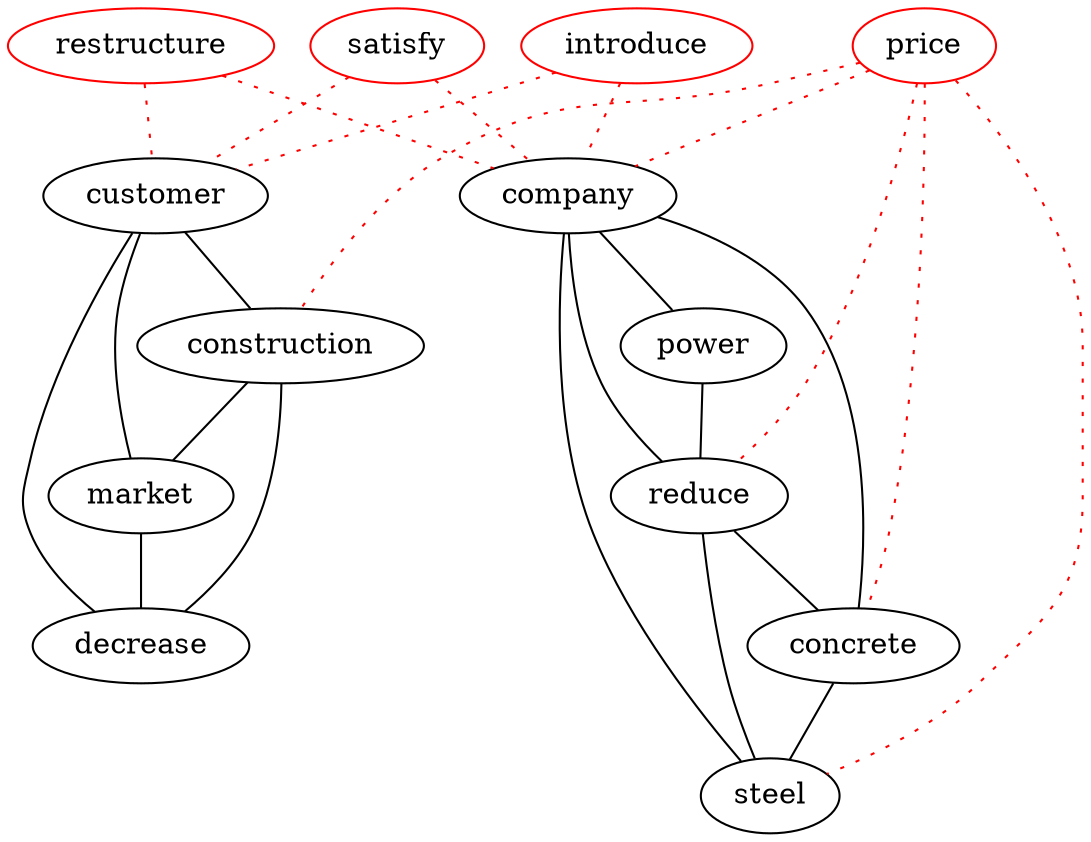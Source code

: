 graph keygraph {
graph [size="10,10", overlap="scale"]
construction [color="black"]
power [color="black"]
steel [color="black"]
decrease [color="black"]
customer [color="black"]
company [color="black"]
concrete [color="black"]
market [color="black"]
reduce [color="black"]
introduce [color="red"]
restructure [color="red"]
price [color="red"]
satisfy [color="red"]
company--power
company--concrete
company--steel
company--reduce
power--reduce
reduce--concrete
reduce--steel
concrete--steel
customer--construction
customer--market
customer--decrease
construction--market
construction--decrease
market--decrease
introduce--customer [color="red", style="dotted"]
introduce--company [color="red", style="dotted"]
restructure--customer [color="red", style="dotted"]
restructure--company [color="red", style="dotted"]
satisfy--customer [color="red", style="dotted"]
satisfy--company [color="red", style="dotted"]
price--construction [color="red", style="dotted"]
price--steel [color="red", style="dotted"]
price--company [color="red", style="dotted"]
price--concrete [color="red", style="dotted"]
price--reduce [color="red", style="dotted"]
}